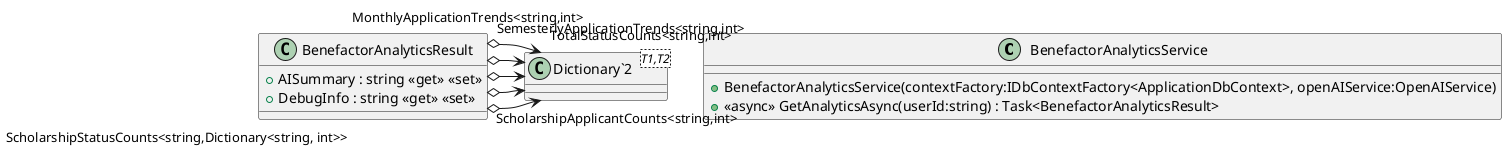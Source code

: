 @startuml
class BenefactorAnalyticsService {
    + BenefactorAnalyticsService(contextFactory:IDbContextFactory<ApplicationDbContext>, openAIService:OpenAIService)
    + <<async>> GetAnalyticsAsync(userId:string) : Task<BenefactorAnalyticsResult>
}
class BenefactorAnalyticsResult {
    + AISummary : string <<get>> <<set>>
    + DebugInfo : string <<get>> <<set>>
}
class "Dictionary`2"<T1,T2> {
}
BenefactorAnalyticsResult o-> "ScholarshipApplicantCounts<string,int>" "Dictionary`2"
BenefactorAnalyticsResult o-> "ScholarshipStatusCounts<string,Dictionary<string, int>>" "Dictionary`2"
BenefactorAnalyticsResult o-> "TotalStatusCounts<string,int>" "Dictionary`2"
BenefactorAnalyticsResult o-> "MonthlyApplicationTrends<string,int>" "Dictionary`2"
BenefactorAnalyticsResult o-> "SemesterlyApplicationTrends<string,int>" "Dictionary`2"
@enduml
